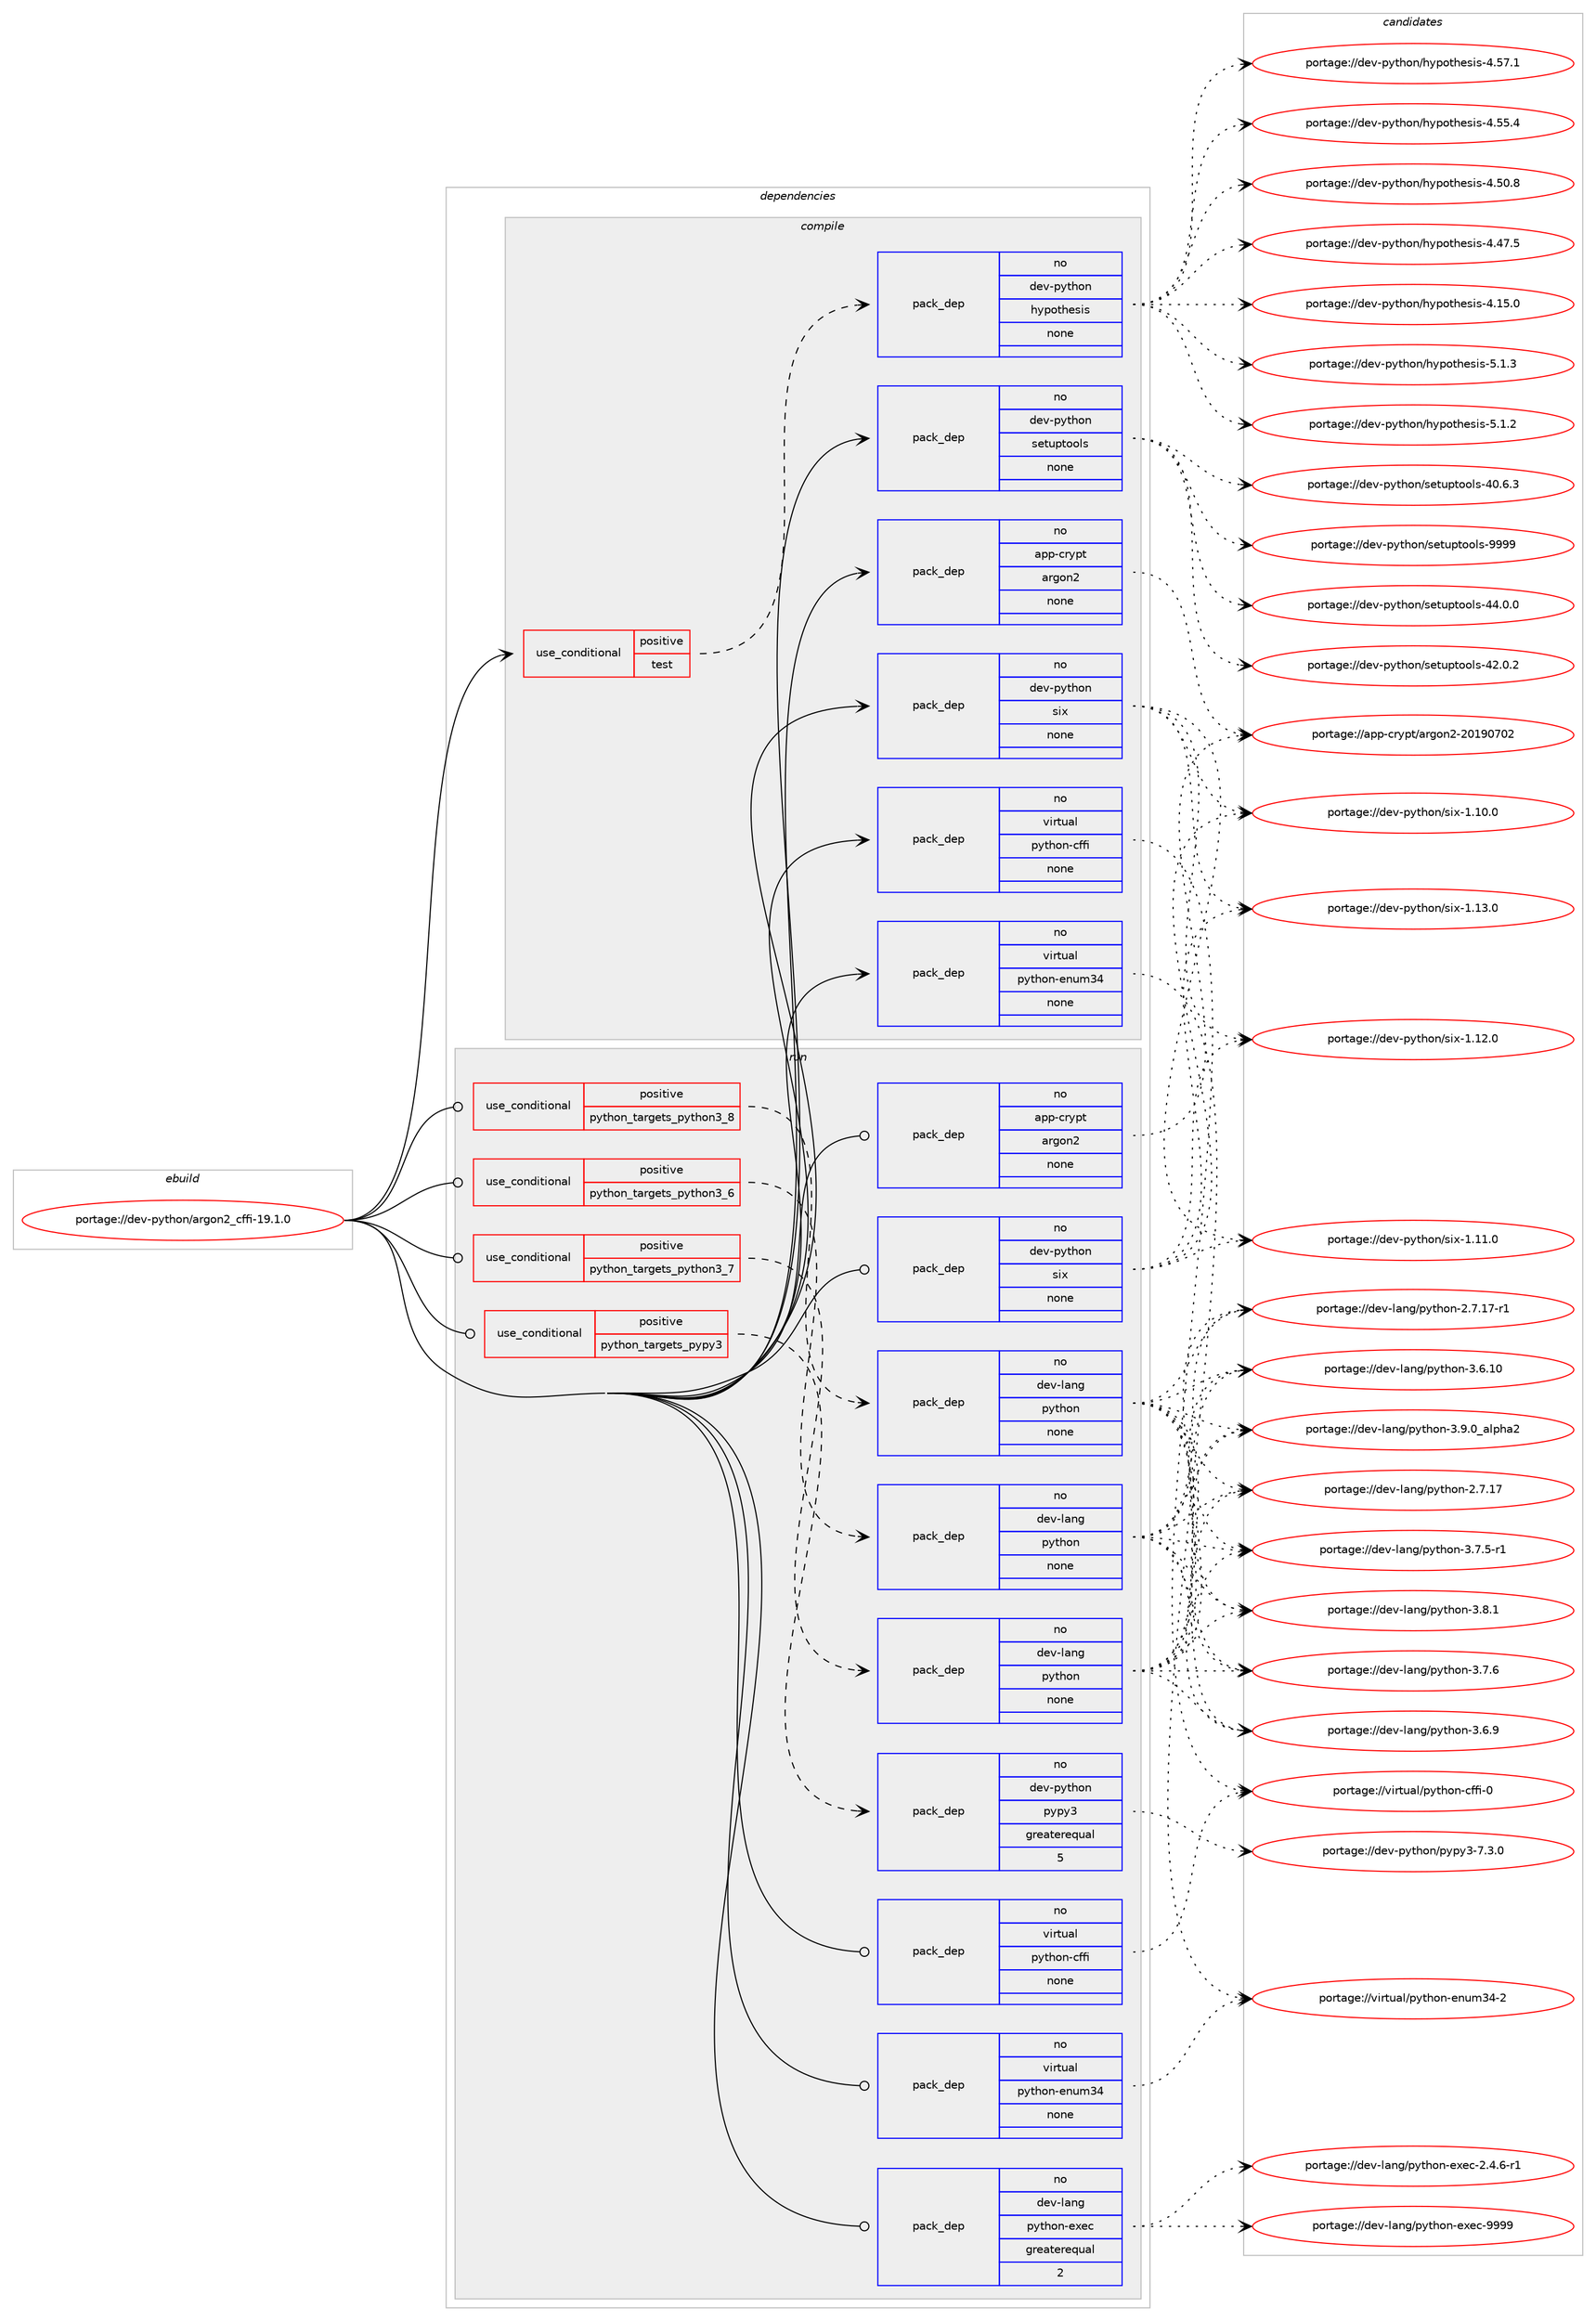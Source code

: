 digraph prolog {

# *************
# Graph options
# *************

newrank=true;
concentrate=true;
compound=true;
graph [rankdir=LR,fontname=Helvetica,fontsize=10,ranksep=1.5];#, ranksep=2.5, nodesep=0.2];
edge  [arrowhead=vee];
node  [fontname=Helvetica,fontsize=10];

# **********
# The ebuild
# **********

subgraph cluster_leftcol {
color=gray;
rank=same;
label=<<i>ebuild</i>>;
id [label="portage://dev-python/argon2_cffi-19.1.0", color=red, width=4, href="../dev-python/argon2_cffi-19.1.0.svg"];
}

# ****************
# The dependencies
# ****************

subgraph cluster_midcol {
color=gray;
label=<<i>dependencies</i>>;
subgraph cluster_compile {
fillcolor="#eeeeee";
style=filled;
label=<<i>compile</i>>;
subgraph cond118977 {
dependency471504 [label=<<TABLE BORDER="0" CELLBORDER="1" CELLSPACING="0" CELLPADDING="4"><TR><TD ROWSPAN="3" CELLPADDING="10">use_conditional</TD></TR><TR><TD>positive</TD></TR><TR><TD>test</TD></TR></TABLE>>, shape=none, color=red];
subgraph pack347512 {
dependency471505 [label=<<TABLE BORDER="0" CELLBORDER="1" CELLSPACING="0" CELLPADDING="4" WIDTH="220"><TR><TD ROWSPAN="6" CELLPADDING="30">pack_dep</TD></TR><TR><TD WIDTH="110">no</TD></TR><TR><TD>dev-python</TD></TR><TR><TD>hypothesis</TD></TR><TR><TD>none</TD></TR><TR><TD></TD></TR></TABLE>>, shape=none, color=blue];
}
dependency471504:e -> dependency471505:w [weight=20,style="dashed",arrowhead="vee"];
}
id:e -> dependency471504:w [weight=20,style="solid",arrowhead="vee"];
subgraph pack347513 {
dependency471506 [label=<<TABLE BORDER="0" CELLBORDER="1" CELLSPACING="0" CELLPADDING="4" WIDTH="220"><TR><TD ROWSPAN="6" CELLPADDING="30">pack_dep</TD></TR><TR><TD WIDTH="110">no</TD></TR><TR><TD>app-crypt</TD></TR><TR><TD>argon2</TD></TR><TR><TD>none</TD></TR><TR><TD></TD></TR></TABLE>>, shape=none, color=blue];
}
id:e -> dependency471506:w [weight=20,style="solid",arrowhead="vee"];
subgraph pack347514 {
dependency471507 [label=<<TABLE BORDER="0" CELLBORDER="1" CELLSPACING="0" CELLPADDING="4" WIDTH="220"><TR><TD ROWSPAN="6" CELLPADDING="30">pack_dep</TD></TR><TR><TD WIDTH="110">no</TD></TR><TR><TD>dev-python</TD></TR><TR><TD>setuptools</TD></TR><TR><TD>none</TD></TR><TR><TD></TD></TR></TABLE>>, shape=none, color=blue];
}
id:e -> dependency471507:w [weight=20,style="solid",arrowhead="vee"];
subgraph pack347515 {
dependency471508 [label=<<TABLE BORDER="0" CELLBORDER="1" CELLSPACING="0" CELLPADDING="4" WIDTH="220"><TR><TD ROWSPAN="6" CELLPADDING="30">pack_dep</TD></TR><TR><TD WIDTH="110">no</TD></TR><TR><TD>dev-python</TD></TR><TR><TD>six</TD></TR><TR><TD>none</TD></TR><TR><TD></TD></TR></TABLE>>, shape=none, color=blue];
}
id:e -> dependency471508:w [weight=20,style="solid",arrowhead="vee"];
subgraph pack347516 {
dependency471509 [label=<<TABLE BORDER="0" CELLBORDER="1" CELLSPACING="0" CELLPADDING="4" WIDTH="220"><TR><TD ROWSPAN="6" CELLPADDING="30">pack_dep</TD></TR><TR><TD WIDTH="110">no</TD></TR><TR><TD>virtual</TD></TR><TR><TD>python-cffi</TD></TR><TR><TD>none</TD></TR><TR><TD></TD></TR></TABLE>>, shape=none, color=blue];
}
id:e -> dependency471509:w [weight=20,style="solid",arrowhead="vee"];
subgraph pack347517 {
dependency471510 [label=<<TABLE BORDER="0" CELLBORDER="1" CELLSPACING="0" CELLPADDING="4" WIDTH="220"><TR><TD ROWSPAN="6" CELLPADDING="30">pack_dep</TD></TR><TR><TD WIDTH="110">no</TD></TR><TR><TD>virtual</TD></TR><TR><TD>python-enum34</TD></TR><TR><TD>none</TD></TR><TR><TD></TD></TR></TABLE>>, shape=none, color=blue];
}
id:e -> dependency471510:w [weight=20,style="solid",arrowhead="vee"];
}
subgraph cluster_compileandrun {
fillcolor="#eeeeee";
style=filled;
label=<<i>compile and run</i>>;
}
subgraph cluster_run {
fillcolor="#eeeeee";
style=filled;
label=<<i>run</i>>;
subgraph cond118978 {
dependency471511 [label=<<TABLE BORDER="0" CELLBORDER="1" CELLSPACING="0" CELLPADDING="4"><TR><TD ROWSPAN="3" CELLPADDING="10">use_conditional</TD></TR><TR><TD>positive</TD></TR><TR><TD>python_targets_pypy3</TD></TR></TABLE>>, shape=none, color=red];
subgraph pack347518 {
dependency471512 [label=<<TABLE BORDER="0" CELLBORDER="1" CELLSPACING="0" CELLPADDING="4" WIDTH="220"><TR><TD ROWSPAN="6" CELLPADDING="30">pack_dep</TD></TR><TR><TD WIDTH="110">no</TD></TR><TR><TD>dev-python</TD></TR><TR><TD>pypy3</TD></TR><TR><TD>greaterequal</TD></TR><TR><TD>5</TD></TR></TABLE>>, shape=none, color=blue];
}
dependency471511:e -> dependency471512:w [weight=20,style="dashed",arrowhead="vee"];
}
id:e -> dependency471511:w [weight=20,style="solid",arrowhead="odot"];
subgraph cond118979 {
dependency471513 [label=<<TABLE BORDER="0" CELLBORDER="1" CELLSPACING="0" CELLPADDING="4"><TR><TD ROWSPAN="3" CELLPADDING="10">use_conditional</TD></TR><TR><TD>positive</TD></TR><TR><TD>python_targets_python3_6</TD></TR></TABLE>>, shape=none, color=red];
subgraph pack347519 {
dependency471514 [label=<<TABLE BORDER="0" CELLBORDER="1" CELLSPACING="0" CELLPADDING="4" WIDTH="220"><TR><TD ROWSPAN="6" CELLPADDING="30">pack_dep</TD></TR><TR><TD WIDTH="110">no</TD></TR><TR><TD>dev-lang</TD></TR><TR><TD>python</TD></TR><TR><TD>none</TD></TR><TR><TD></TD></TR></TABLE>>, shape=none, color=blue];
}
dependency471513:e -> dependency471514:w [weight=20,style="dashed",arrowhead="vee"];
}
id:e -> dependency471513:w [weight=20,style="solid",arrowhead="odot"];
subgraph cond118980 {
dependency471515 [label=<<TABLE BORDER="0" CELLBORDER="1" CELLSPACING="0" CELLPADDING="4"><TR><TD ROWSPAN="3" CELLPADDING="10">use_conditional</TD></TR><TR><TD>positive</TD></TR><TR><TD>python_targets_python3_7</TD></TR></TABLE>>, shape=none, color=red];
subgraph pack347520 {
dependency471516 [label=<<TABLE BORDER="0" CELLBORDER="1" CELLSPACING="0" CELLPADDING="4" WIDTH="220"><TR><TD ROWSPAN="6" CELLPADDING="30">pack_dep</TD></TR><TR><TD WIDTH="110">no</TD></TR><TR><TD>dev-lang</TD></TR><TR><TD>python</TD></TR><TR><TD>none</TD></TR><TR><TD></TD></TR></TABLE>>, shape=none, color=blue];
}
dependency471515:e -> dependency471516:w [weight=20,style="dashed",arrowhead="vee"];
}
id:e -> dependency471515:w [weight=20,style="solid",arrowhead="odot"];
subgraph cond118981 {
dependency471517 [label=<<TABLE BORDER="0" CELLBORDER="1" CELLSPACING="0" CELLPADDING="4"><TR><TD ROWSPAN="3" CELLPADDING="10">use_conditional</TD></TR><TR><TD>positive</TD></TR><TR><TD>python_targets_python3_8</TD></TR></TABLE>>, shape=none, color=red];
subgraph pack347521 {
dependency471518 [label=<<TABLE BORDER="0" CELLBORDER="1" CELLSPACING="0" CELLPADDING="4" WIDTH="220"><TR><TD ROWSPAN="6" CELLPADDING="30">pack_dep</TD></TR><TR><TD WIDTH="110">no</TD></TR><TR><TD>dev-lang</TD></TR><TR><TD>python</TD></TR><TR><TD>none</TD></TR><TR><TD></TD></TR></TABLE>>, shape=none, color=blue];
}
dependency471517:e -> dependency471518:w [weight=20,style="dashed",arrowhead="vee"];
}
id:e -> dependency471517:w [weight=20,style="solid",arrowhead="odot"];
subgraph pack347522 {
dependency471519 [label=<<TABLE BORDER="0" CELLBORDER="1" CELLSPACING="0" CELLPADDING="4" WIDTH="220"><TR><TD ROWSPAN="6" CELLPADDING="30">pack_dep</TD></TR><TR><TD WIDTH="110">no</TD></TR><TR><TD>app-crypt</TD></TR><TR><TD>argon2</TD></TR><TR><TD>none</TD></TR><TR><TD></TD></TR></TABLE>>, shape=none, color=blue];
}
id:e -> dependency471519:w [weight=20,style="solid",arrowhead="odot"];
subgraph pack347523 {
dependency471520 [label=<<TABLE BORDER="0" CELLBORDER="1" CELLSPACING="0" CELLPADDING="4" WIDTH="220"><TR><TD ROWSPAN="6" CELLPADDING="30">pack_dep</TD></TR><TR><TD WIDTH="110">no</TD></TR><TR><TD>dev-lang</TD></TR><TR><TD>python-exec</TD></TR><TR><TD>greaterequal</TD></TR><TR><TD>2</TD></TR></TABLE>>, shape=none, color=blue];
}
id:e -> dependency471520:w [weight=20,style="solid",arrowhead="odot"];
subgraph pack347524 {
dependency471521 [label=<<TABLE BORDER="0" CELLBORDER="1" CELLSPACING="0" CELLPADDING="4" WIDTH="220"><TR><TD ROWSPAN="6" CELLPADDING="30">pack_dep</TD></TR><TR><TD WIDTH="110">no</TD></TR><TR><TD>dev-python</TD></TR><TR><TD>six</TD></TR><TR><TD>none</TD></TR><TR><TD></TD></TR></TABLE>>, shape=none, color=blue];
}
id:e -> dependency471521:w [weight=20,style="solid",arrowhead="odot"];
subgraph pack347525 {
dependency471522 [label=<<TABLE BORDER="0" CELLBORDER="1" CELLSPACING="0" CELLPADDING="4" WIDTH="220"><TR><TD ROWSPAN="6" CELLPADDING="30">pack_dep</TD></TR><TR><TD WIDTH="110">no</TD></TR><TR><TD>virtual</TD></TR><TR><TD>python-cffi</TD></TR><TR><TD>none</TD></TR><TR><TD></TD></TR></TABLE>>, shape=none, color=blue];
}
id:e -> dependency471522:w [weight=20,style="solid",arrowhead="odot"];
subgraph pack347526 {
dependency471523 [label=<<TABLE BORDER="0" CELLBORDER="1" CELLSPACING="0" CELLPADDING="4" WIDTH="220"><TR><TD ROWSPAN="6" CELLPADDING="30">pack_dep</TD></TR><TR><TD WIDTH="110">no</TD></TR><TR><TD>virtual</TD></TR><TR><TD>python-enum34</TD></TR><TR><TD>none</TD></TR><TR><TD></TD></TR></TABLE>>, shape=none, color=blue];
}
id:e -> dependency471523:w [weight=20,style="solid",arrowhead="odot"];
}
}

# **************
# The candidates
# **************

subgraph cluster_choices {
rank=same;
color=gray;
label=<<i>candidates</i>>;

subgraph choice347512 {
color=black;
nodesep=1;
choice1001011184511212111610411111047104121112111116104101115105115455346494651 [label="portage://dev-python/hypothesis-5.1.3", color=red, width=4,href="../dev-python/hypothesis-5.1.3.svg"];
choice1001011184511212111610411111047104121112111116104101115105115455346494650 [label="portage://dev-python/hypothesis-5.1.2", color=red, width=4,href="../dev-python/hypothesis-5.1.2.svg"];
choice100101118451121211161041111104710412111211111610410111510511545524653554649 [label="portage://dev-python/hypothesis-4.57.1", color=red, width=4,href="../dev-python/hypothesis-4.57.1.svg"];
choice100101118451121211161041111104710412111211111610410111510511545524653534652 [label="portage://dev-python/hypothesis-4.55.4", color=red, width=4,href="../dev-python/hypothesis-4.55.4.svg"];
choice100101118451121211161041111104710412111211111610410111510511545524653484656 [label="portage://dev-python/hypothesis-4.50.8", color=red, width=4,href="../dev-python/hypothesis-4.50.8.svg"];
choice100101118451121211161041111104710412111211111610410111510511545524652554653 [label="portage://dev-python/hypothesis-4.47.5", color=red, width=4,href="../dev-python/hypothesis-4.47.5.svg"];
choice100101118451121211161041111104710412111211111610410111510511545524649534648 [label="portage://dev-python/hypothesis-4.15.0", color=red, width=4,href="../dev-python/hypothesis-4.15.0.svg"];
dependency471505:e -> choice1001011184511212111610411111047104121112111116104101115105115455346494651:w [style=dotted,weight="100"];
dependency471505:e -> choice1001011184511212111610411111047104121112111116104101115105115455346494650:w [style=dotted,weight="100"];
dependency471505:e -> choice100101118451121211161041111104710412111211111610410111510511545524653554649:w [style=dotted,weight="100"];
dependency471505:e -> choice100101118451121211161041111104710412111211111610410111510511545524653534652:w [style=dotted,weight="100"];
dependency471505:e -> choice100101118451121211161041111104710412111211111610410111510511545524653484656:w [style=dotted,weight="100"];
dependency471505:e -> choice100101118451121211161041111104710412111211111610410111510511545524652554653:w [style=dotted,weight="100"];
dependency471505:e -> choice100101118451121211161041111104710412111211111610410111510511545524649534648:w [style=dotted,weight="100"];
}
subgraph choice347513 {
color=black;
nodesep=1;
choice971121124599114121112116479711410311111050455048495748554850 [label="portage://app-crypt/argon2-20190702", color=red, width=4,href="../app-crypt/argon2-20190702.svg"];
dependency471506:e -> choice971121124599114121112116479711410311111050455048495748554850:w [style=dotted,weight="100"];
}
subgraph choice347514 {
color=black;
nodesep=1;
choice10010111845112121116104111110471151011161171121161111111081154557575757 [label="portage://dev-python/setuptools-9999", color=red, width=4,href="../dev-python/setuptools-9999.svg"];
choice100101118451121211161041111104711510111611711211611111110811545525246484648 [label="portage://dev-python/setuptools-44.0.0", color=red, width=4,href="../dev-python/setuptools-44.0.0.svg"];
choice100101118451121211161041111104711510111611711211611111110811545525046484650 [label="portage://dev-python/setuptools-42.0.2", color=red, width=4,href="../dev-python/setuptools-42.0.2.svg"];
choice100101118451121211161041111104711510111611711211611111110811545524846544651 [label="portage://dev-python/setuptools-40.6.3", color=red, width=4,href="../dev-python/setuptools-40.6.3.svg"];
dependency471507:e -> choice10010111845112121116104111110471151011161171121161111111081154557575757:w [style=dotted,weight="100"];
dependency471507:e -> choice100101118451121211161041111104711510111611711211611111110811545525246484648:w [style=dotted,weight="100"];
dependency471507:e -> choice100101118451121211161041111104711510111611711211611111110811545525046484650:w [style=dotted,weight="100"];
dependency471507:e -> choice100101118451121211161041111104711510111611711211611111110811545524846544651:w [style=dotted,weight="100"];
}
subgraph choice347515 {
color=black;
nodesep=1;
choice100101118451121211161041111104711510512045494649514648 [label="portage://dev-python/six-1.13.0", color=red, width=4,href="../dev-python/six-1.13.0.svg"];
choice100101118451121211161041111104711510512045494649504648 [label="portage://dev-python/six-1.12.0", color=red, width=4,href="../dev-python/six-1.12.0.svg"];
choice100101118451121211161041111104711510512045494649494648 [label="portage://dev-python/six-1.11.0", color=red, width=4,href="../dev-python/six-1.11.0.svg"];
choice100101118451121211161041111104711510512045494649484648 [label="portage://dev-python/six-1.10.0", color=red, width=4,href="../dev-python/six-1.10.0.svg"];
dependency471508:e -> choice100101118451121211161041111104711510512045494649514648:w [style=dotted,weight="100"];
dependency471508:e -> choice100101118451121211161041111104711510512045494649504648:w [style=dotted,weight="100"];
dependency471508:e -> choice100101118451121211161041111104711510512045494649494648:w [style=dotted,weight="100"];
dependency471508:e -> choice100101118451121211161041111104711510512045494649484648:w [style=dotted,weight="100"];
}
subgraph choice347516 {
color=black;
nodesep=1;
choice118105114116117971084711212111610411111045991021021054548 [label="portage://virtual/python-cffi-0", color=red, width=4,href="../virtual/python-cffi-0.svg"];
dependency471509:e -> choice118105114116117971084711212111610411111045991021021054548:w [style=dotted,weight="100"];
}
subgraph choice347517 {
color=black;
nodesep=1;
choice11810511411611797108471121211161041111104510111011710951524550 [label="portage://virtual/python-enum34-2", color=red, width=4,href="../virtual/python-enum34-2.svg"];
dependency471510:e -> choice11810511411611797108471121211161041111104510111011710951524550:w [style=dotted,weight="100"];
}
subgraph choice347518 {
color=black;
nodesep=1;
choice100101118451121211161041111104711212111212151455546514648 [label="portage://dev-python/pypy3-7.3.0", color=red, width=4,href="../dev-python/pypy3-7.3.0.svg"];
dependency471512:e -> choice100101118451121211161041111104711212111212151455546514648:w [style=dotted,weight="100"];
}
subgraph choice347519 {
color=black;
nodesep=1;
choice10010111845108971101034711212111610411111045514657464895971081121049750 [label="portage://dev-lang/python-3.9.0_alpha2", color=red, width=4,href="../dev-lang/python-3.9.0_alpha2.svg"];
choice100101118451089711010347112121116104111110455146564649 [label="portage://dev-lang/python-3.8.1", color=red, width=4,href="../dev-lang/python-3.8.1.svg"];
choice100101118451089711010347112121116104111110455146554654 [label="portage://dev-lang/python-3.7.6", color=red, width=4,href="../dev-lang/python-3.7.6.svg"];
choice1001011184510897110103471121211161041111104551465546534511449 [label="portage://dev-lang/python-3.7.5-r1", color=red, width=4,href="../dev-lang/python-3.7.5-r1.svg"];
choice100101118451089711010347112121116104111110455146544657 [label="portage://dev-lang/python-3.6.9", color=red, width=4,href="../dev-lang/python-3.6.9.svg"];
choice10010111845108971101034711212111610411111045514654464948 [label="portage://dev-lang/python-3.6.10", color=red, width=4,href="../dev-lang/python-3.6.10.svg"];
choice100101118451089711010347112121116104111110455046554649554511449 [label="portage://dev-lang/python-2.7.17-r1", color=red, width=4,href="../dev-lang/python-2.7.17-r1.svg"];
choice10010111845108971101034711212111610411111045504655464955 [label="portage://dev-lang/python-2.7.17", color=red, width=4,href="../dev-lang/python-2.7.17.svg"];
dependency471514:e -> choice10010111845108971101034711212111610411111045514657464895971081121049750:w [style=dotted,weight="100"];
dependency471514:e -> choice100101118451089711010347112121116104111110455146564649:w [style=dotted,weight="100"];
dependency471514:e -> choice100101118451089711010347112121116104111110455146554654:w [style=dotted,weight="100"];
dependency471514:e -> choice1001011184510897110103471121211161041111104551465546534511449:w [style=dotted,weight="100"];
dependency471514:e -> choice100101118451089711010347112121116104111110455146544657:w [style=dotted,weight="100"];
dependency471514:e -> choice10010111845108971101034711212111610411111045514654464948:w [style=dotted,weight="100"];
dependency471514:e -> choice100101118451089711010347112121116104111110455046554649554511449:w [style=dotted,weight="100"];
dependency471514:e -> choice10010111845108971101034711212111610411111045504655464955:w [style=dotted,weight="100"];
}
subgraph choice347520 {
color=black;
nodesep=1;
choice10010111845108971101034711212111610411111045514657464895971081121049750 [label="portage://dev-lang/python-3.9.0_alpha2", color=red, width=4,href="../dev-lang/python-3.9.0_alpha2.svg"];
choice100101118451089711010347112121116104111110455146564649 [label="portage://dev-lang/python-3.8.1", color=red, width=4,href="../dev-lang/python-3.8.1.svg"];
choice100101118451089711010347112121116104111110455146554654 [label="portage://dev-lang/python-3.7.6", color=red, width=4,href="../dev-lang/python-3.7.6.svg"];
choice1001011184510897110103471121211161041111104551465546534511449 [label="portage://dev-lang/python-3.7.5-r1", color=red, width=4,href="../dev-lang/python-3.7.5-r1.svg"];
choice100101118451089711010347112121116104111110455146544657 [label="portage://dev-lang/python-3.6.9", color=red, width=4,href="../dev-lang/python-3.6.9.svg"];
choice10010111845108971101034711212111610411111045514654464948 [label="portage://dev-lang/python-3.6.10", color=red, width=4,href="../dev-lang/python-3.6.10.svg"];
choice100101118451089711010347112121116104111110455046554649554511449 [label="portage://dev-lang/python-2.7.17-r1", color=red, width=4,href="../dev-lang/python-2.7.17-r1.svg"];
choice10010111845108971101034711212111610411111045504655464955 [label="portage://dev-lang/python-2.7.17", color=red, width=4,href="../dev-lang/python-2.7.17.svg"];
dependency471516:e -> choice10010111845108971101034711212111610411111045514657464895971081121049750:w [style=dotted,weight="100"];
dependency471516:e -> choice100101118451089711010347112121116104111110455146564649:w [style=dotted,weight="100"];
dependency471516:e -> choice100101118451089711010347112121116104111110455146554654:w [style=dotted,weight="100"];
dependency471516:e -> choice1001011184510897110103471121211161041111104551465546534511449:w [style=dotted,weight="100"];
dependency471516:e -> choice100101118451089711010347112121116104111110455146544657:w [style=dotted,weight="100"];
dependency471516:e -> choice10010111845108971101034711212111610411111045514654464948:w [style=dotted,weight="100"];
dependency471516:e -> choice100101118451089711010347112121116104111110455046554649554511449:w [style=dotted,weight="100"];
dependency471516:e -> choice10010111845108971101034711212111610411111045504655464955:w [style=dotted,weight="100"];
}
subgraph choice347521 {
color=black;
nodesep=1;
choice10010111845108971101034711212111610411111045514657464895971081121049750 [label="portage://dev-lang/python-3.9.0_alpha2", color=red, width=4,href="../dev-lang/python-3.9.0_alpha2.svg"];
choice100101118451089711010347112121116104111110455146564649 [label="portage://dev-lang/python-3.8.1", color=red, width=4,href="../dev-lang/python-3.8.1.svg"];
choice100101118451089711010347112121116104111110455146554654 [label="portage://dev-lang/python-3.7.6", color=red, width=4,href="../dev-lang/python-3.7.6.svg"];
choice1001011184510897110103471121211161041111104551465546534511449 [label="portage://dev-lang/python-3.7.5-r1", color=red, width=4,href="../dev-lang/python-3.7.5-r1.svg"];
choice100101118451089711010347112121116104111110455146544657 [label="portage://dev-lang/python-3.6.9", color=red, width=4,href="../dev-lang/python-3.6.9.svg"];
choice10010111845108971101034711212111610411111045514654464948 [label="portage://dev-lang/python-3.6.10", color=red, width=4,href="../dev-lang/python-3.6.10.svg"];
choice100101118451089711010347112121116104111110455046554649554511449 [label="portage://dev-lang/python-2.7.17-r1", color=red, width=4,href="../dev-lang/python-2.7.17-r1.svg"];
choice10010111845108971101034711212111610411111045504655464955 [label="portage://dev-lang/python-2.7.17", color=red, width=4,href="../dev-lang/python-2.7.17.svg"];
dependency471518:e -> choice10010111845108971101034711212111610411111045514657464895971081121049750:w [style=dotted,weight="100"];
dependency471518:e -> choice100101118451089711010347112121116104111110455146564649:w [style=dotted,weight="100"];
dependency471518:e -> choice100101118451089711010347112121116104111110455146554654:w [style=dotted,weight="100"];
dependency471518:e -> choice1001011184510897110103471121211161041111104551465546534511449:w [style=dotted,weight="100"];
dependency471518:e -> choice100101118451089711010347112121116104111110455146544657:w [style=dotted,weight="100"];
dependency471518:e -> choice10010111845108971101034711212111610411111045514654464948:w [style=dotted,weight="100"];
dependency471518:e -> choice100101118451089711010347112121116104111110455046554649554511449:w [style=dotted,weight="100"];
dependency471518:e -> choice10010111845108971101034711212111610411111045504655464955:w [style=dotted,weight="100"];
}
subgraph choice347522 {
color=black;
nodesep=1;
choice971121124599114121112116479711410311111050455048495748554850 [label="portage://app-crypt/argon2-20190702", color=red, width=4,href="../app-crypt/argon2-20190702.svg"];
dependency471519:e -> choice971121124599114121112116479711410311111050455048495748554850:w [style=dotted,weight="100"];
}
subgraph choice347523 {
color=black;
nodesep=1;
choice10010111845108971101034711212111610411111045101120101994557575757 [label="portage://dev-lang/python-exec-9999", color=red, width=4,href="../dev-lang/python-exec-9999.svg"];
choice10010111845108971101034711212111610411111045101120101994550465246544511449 [label="portage://dev-lang/python-exec-2.4.6-r1", color=red, width=4,href="../dev-lang/python-exec-2.4.6-r1.svg"];
dependency471520:e -> choice10010111845108971101034711212111610411111045101120101994557575757:w [style=dotted,weight="100"];
dependency471520:e -> choice10010111845108971101034711212111610411111045101120101994550465246544511449:w [style=dotted,weight="100"];
}
subgraph choice347524 {
color=black;
nodesep=1;
choice100101118451121211161041111104711510512045494649514648 [label="portage://dev-python/six-1.13.0", color=red, width=4,href="../dev-python/six-1.13.0.svg"];
choice100101118451121211161041111104711510512045494649504648 [label="portage://dev-python/six-1.12.0", color=red, width=4,href="../dev-python/six-1.12.0.svg"];
choice100101118451121211161041111104711510512045494649494648 [label="portage://dev-python/six-1.11.0", color=red, width=4,href="../dev-python/six-1.11.0.svg"];
choice100101118451121211161041111104711510512045494649484648 [label="portage://dev-python/six-1.10.0", color=red, width=4,href="../dev-python/six-1.10.0.svg"];
dependency471521:e -> choice100101118451121211161041111104711510512045494649514648:w [style=dotted,weight="100"];
dependency471521:e -> choice100101118451121211161041111104711510512045494649504648:w [style=dotted,weight="100"];
dependency471521:e -> choice100101118451121211161041111104711510512045494649494648:w [style=dotted,weight="100"];
dependency471521:e -> choice100101118451121211161041111104711510512045494649484648:w [style=dotted,weight="100"];
}
subgraph choice347525 {
color=black;
nodesep=1;
choice118105114116117971084711212111610411111045991021021054548 [label="portage://virtual/python-cffi-0", color=red, width=4,href="../virtual/python-cffi-0.svg"];
dependency471522:e -> choice118105114116117971084711212111610411111045991021021054548:w [style=dotted,weight="100"];
}
subgraph choice347526 {
color=black;
nodesep=1;
choice11810511411611797108471121211161041111104510111011710951524550 [label="portage://virtual/python-enum34-2", color=red, width=4,href="../virtual/python-enum34-2.svg"];
dependency471523:e -> choice11810511411611797108471121211161041111104510111011710951524550:w [style=dotted,weight="100"];
}
}

}
